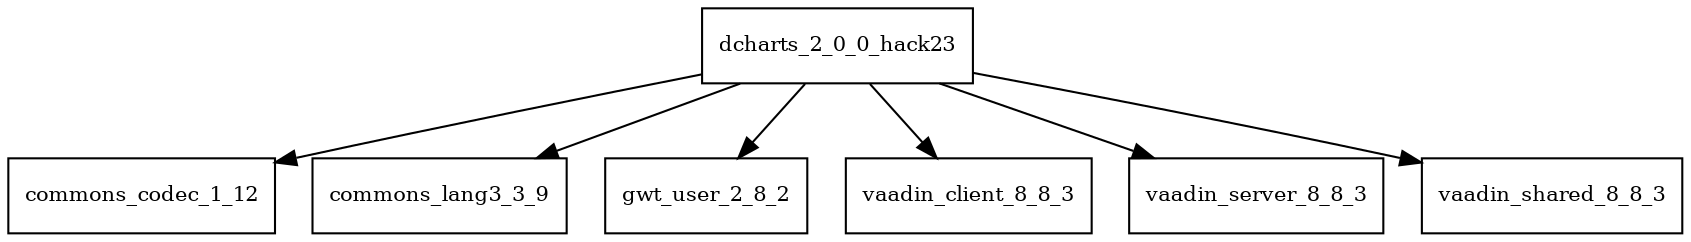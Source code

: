 digraph dcharts_2_0_0_hack23_dependencies {
  node [shape = box, fontsize=10.0];
  dcharts_2_0_0_hack23 -> commons_codec_1_12;
  dcharts_2_0_0_hack23 -> commons_lang3_3_9;
  dcharts_2_0_0_hack23 -> gwt_user_2_8_2;
  dcharts_2_0_0_hack23 -> vaadin_client_8_8_3;
  dcharts_2_0_0_hack23 -> vaadin_server_8_8_3;
  dcharts_2_0_0_hack23 -> vaadin_shared_8_8_3;
}
